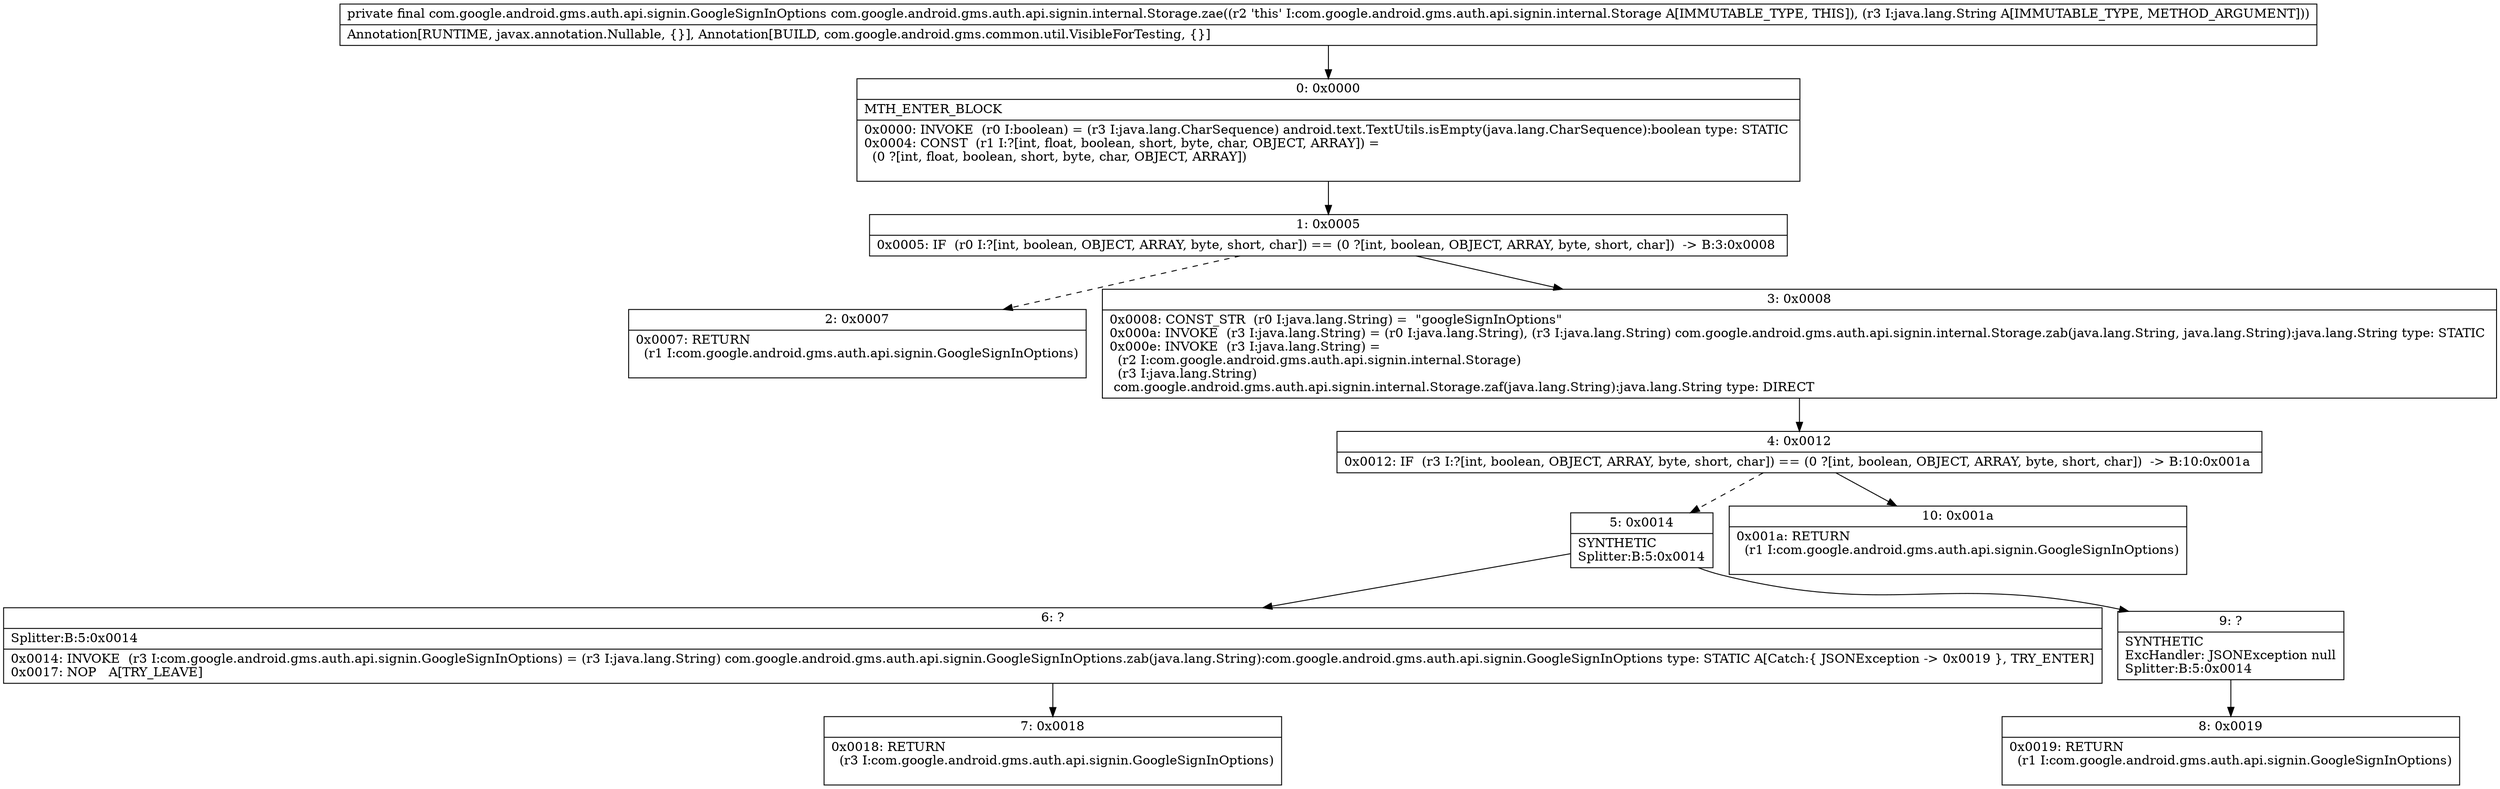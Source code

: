 digraph "CFG forcom.google.android.gms.auth.api.signin.internal.Storage.zae(Ljava\/lang\/String;)Lcom\/google\/android\/gms\/auth\/api\/signin\/GoogleSignInOptions;" {
Node_0 [shape=record,label="{0\:\ 0x0000|MTH_ENTER_BLOCK\l|0x0000: INVOKE  (r0 I:boolean) = (r3 I:java.lang.CharSequence) android.text.TextUtils.isEmpty(java.lang.CharSequence):boolean type: STATIC \l0x0004: CONST  (r1 I:?[int, float, boolean, short, byte, char, OBJECT, ARRAY]) = \l  (0 ?[int, float, boolean, short, byte, char, OBJECT, ARRAY])\l \l}"];
Node_1 [shape=record,label="{1\:\ 0x0005|0x0005: IF  (r0 I:?[int, boolean, OBJECT, ARRAY, byte, short, char]) == (0 ?[int, boolean, OBJECT, ARRAY, byte, short, char])  \-\> B:3:0x0008 \l}"];
Node_2 [shape=record,label="{2\:\ 0x0007|0x0007: RETURN  \l  (r1 I:com.google.android.gms.auth.api.signin.GoogleSignInOptions)\l \l}"];
Node_3 [shape=record,label="{3\:\ 0x0008|0x0008: CONST_STR  (r0 I:java.lang.String) =  \"googleSignInOptions\" \l0x000a: INVOKE  (r3 I:java.lang.String) = (r0 I:java.lang.String), (r3 I:java.lang.String) com.google.android.gms.auth.api.signin.internal.Storage.zab(java.lang.String, java.lang.String):java.lang.String type: STATIC \l0x000e: INVOKE  (r3 I:java.lang.String) = \l  (r2 I:com.google.android.gms.auth.api.signin.internal.Storage)\l  (r3 I:java.lang.String)\l com.google.android.gms.auth.api.signin.internal.Storage.zaf(java.lang.String):java.lang.String type: DIRECT \l}"];
Node_4 [shape=record,label="{4\:\ 0x0012|0x0012: IF  (r3 I:?[int, boolean, OBJECT, ARRAY, byte, short, char]) == (0 ?[int, boolean, OBJECT, ARRAY, byte, short, char])  \-\> B:10:0x001a \l}"];
Node_5 [shape=record,label="{5\:\ 0x0014|SYNTHETIC\lSplitter:B:5:0x0014\l}"];
Node_6 [shape=record,label="{6\:\ ?|Splitter:B:5:0x0014\l|0x0014: INVOKE  (r3 I:com.google.android.gms.auth.api.signin.GoogleSignInOptions) = (r3 I:java.lang.String) com.google.android.gms.auth.api.signin.GoogleSignInOptions.zab(java.lang.String):com.google.android.gms.auth.api.signin.GoogleSignInOptions type: STATIC A[Catch:\{ JSONException \-\> 0x0019 \}, TRY_ENTER]\l0x0017: NOP   A[TRY_LEAVE]\l}"];
Node_7 [shape=record,label="{7\:\ 0x0018|0x0018: RETURN  \l  (r3 I:com.google.android.gms.auth.api.signin.GoogleSignInOptions)\l \l}"];
Node_8 [shape=record,label="{8\:\ 0x0019|0x0019: RETURN  \l  (r1 I:com.google.android.gms.auth.api.signin.GoogleSignInOptions)\l \l}"];
Node_9 [shape=record,label="{9\:\ ?|SYNTHETIC\lExcHandler: JSONException null\lSplitter:B:5:0x0014\l}"];
Node_10 [shape=record,label="{10\:\ 0x001a|0x001a: RETURN  \l  (r1 I:com.google.android.gms.auth.api.signin.GoogleSignInOptions)\l \l}"];
MethodNode[shape=record,label="{private final com.google.android.gms.auth.api.signin.GoogleSignInOptions com.google.android.gms.auth.api.signin.internal.Storage.zae((r2 'this' I:com.google.android.gms.auth.api.signin.internal.Storage A[IMMUTABLE_TYPE, THIS]), (r3 I:java.lang.String A[IMMUTABLE_TYPE, METHOD_ARGUMENT]))  | Annotation[RUNTIME, javax.annotation.Nullable, \{\}], Annotation[BUILD, com.google.android.gms.common.util.VisibleForTesting, \{\}]\l}"];
MethodNode -> Node_0;
Node_0 -> Node_1;
Node_1 -> Node_2[style=dashed];
Node_1 -> Node_3;
Node_3 -> Node_4;
Node_4 -> Node_5[style=dashed];
Node_4 -> Node_10;
Node_5 -> Node_6;
Node_5 -> Node_9;
Node_6 -> Node_7;
Node_9 -> Node_8;
}

